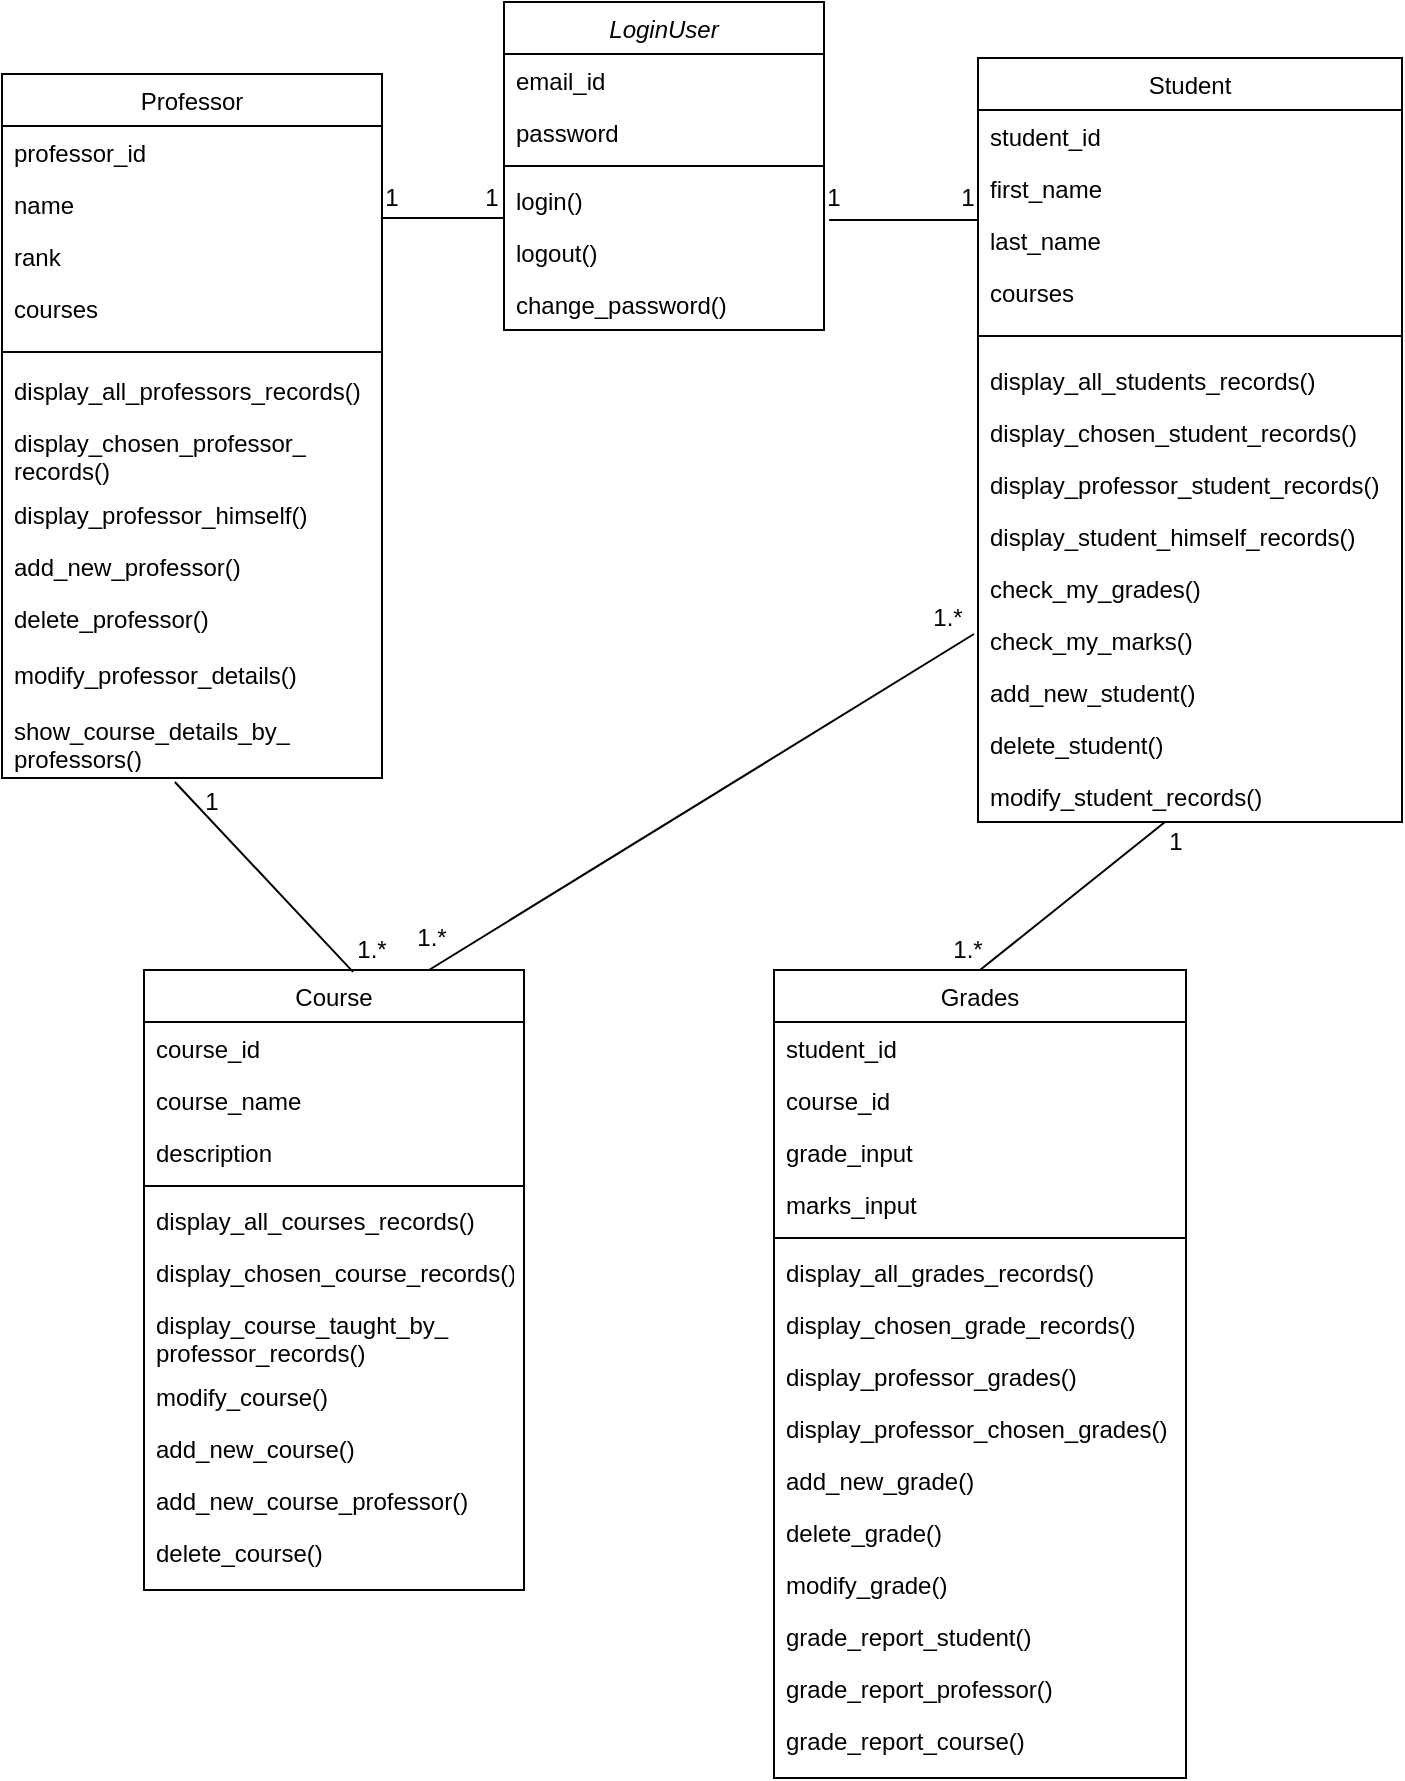 <mxfile version="26.1.1">
  <diagram id="C5RBs43oDa-KdzZeNtuy" name="Page-1">
    <mxGraphModel dx="1040" dy="675" grid="1" gridSize="10" guides="1" tooltips="1" connect="1" arrows="1" fold="1" page="1" pageScale="1" pageWidth="827" pageHeight="1169" math="0" shadow="0">
      <root>
        <mxCell id="WIyWlLk6GJQsqaUBKTNV-0" />
        <mxCell id="WIyWlLk6GJQsqaUBKTNV-1" parent="WIyWlLk6GJQsqaUBKTNV-0" />
        <mxCell id="zkfFHV4jXpPFQw0GAbJ--0" value="LoginUser" style="swimlane;fontStyle=2;align=center;verticalAlign=top;childLayout=stackLayout;horizontal=1;startSize=26;horizontalStack=0;resizeParent=1;resizeLast=0;collapsible=1;marginBottom=0;rounded=0;shadow=0;strokeWidth=1;" parent="WIyWlLk6GJQsqaUBKTNV-1" vertex="1">
          <mxGeometry x="271" y="92" width="160" height="164" as="geometry">
            <mxRectangle x="230" y="140" width="160" height="26" as="alternateBounds" />
          </mxGeometry>
        </mxCell>
        <mxCell id="zkfFHV4jXpPFQw0GAbJ--1" value="email_id" style="text;align=left;verticalAlign=top;spacingLeft=4;spacingRight=4;overflow=hidden;rotatable=0;points=[[0,0.5],[1,0.5]];portConstraint=eastwest;" parent="zkfFHV4jXpPFQw0GAbJ--0" vertex="1">
          <mxGeometry y="26" width="160" height="26" as="geometry" />
        </mxCell>
        <mxCell id="zkfFHV4jXpPFQw0GAbJ--3" value="password" style="text;align=left;verticalAlign=top;spacingLeft=4;spacingRight=4;overflow=hidden;rotatable=0;points=[[0,0.5],[1,0.5]];portConstraint=eastwest;rounded=0;shadow=0;html=0;" parent="zkfFHV4jXpPFQw0GAbJ--0" vertex="1">
          <mxGeometry y="52" width="160" height="26" as="geometry" />
        </mxCell>
        <mxCell id="zkfFHV4jXpPFQw0GAbJ--4" value="" style="line;html=1;strokeWidth=1;align=left;verticalAlign=middle;spacingTop=-1;spacingLeft=3;spacingRight=3;rotatable=0;labelPosition=right;points=[];portConstraint=eastwest;" parent="zkfFHV4jXpPFQw0GAbJ--0" vertex="1">
          <mxGeometry y="78" width="160" height="8" as="geometry" />
        </mxCell>
        <mxCell id="zkfFHV4jXpPFQw0GAbJ--5" value="login()" style="text;align=left;verticalAlign=top;spacingLeft=4;spacingRight=4;overflow=hidden;rotatable=0;points=[[0,0.5],[1,0.5]];portConstraint=eastwest;" parent="zkfFHV4jXpPFQw0GAbJ--0" vertex="1">
          <mxGeometry y="86" width="160" height="26" as="geometry" />
        </mxCell>
        <mxCell id="UYUyQUcr8Az2CRyEP-_d-6" value="logout()" style="text;align=left;verticalAlign=top;spacingLeft=4;spacingRight=4;overflow=hidden;rotatable=0;points=[[0,0.5],[1,0.5]];portConstraint=eastwest;" parent="zkfFHV4jXpPFQw0GAbJ--0" vertex="1">
          <mxGeometry y="112" width="160" height="26" as="geometry" />
        </mxCell>
        <mxCell id="UYUyQUcr8Az2CRyEP-_d-8" value="change_password()" style="text;align=left;verticalAlign=top;spacingLeft=4;spacingRight=4;overflow=hidden;rotatable=0;points=[[0,0.5],[1,0.5]];portConstraint=eastwest;" parent="zkfFHV4jXpPFQw0GAbJ--0" vertex="1">
          <mxGeometry y="138" width="160" height="26" as="geometry" />
        </mxCell>
        <mxCell id="zkfFHV4jXpPFQw0GAbJ--6" value="Course" style="swimlane;fontStyle=0;align=center;verticalAlign=top;childLayout=stackLayout;horizontal=1;startSize=26;horizontalStack=0;resizeParent=1;resizeLast=0;collapsible=1;marginBottom=0;rounded=0;shadow=0;strokeWidth=1;" parent="WIyWlLk6GJQsqaUBKTNV-1" vertex="1">
          <mxGeometry x="91" y="576" width="190" height="310" as="geometry">
            <mxRectangle x="130" y="380" width="160" height="26" as="alternateBounds" />
          </mxGeometry>
        </mxCell>
        <mxCell id="zkfFHV4jXpPFQw0GAbJ--7" value="course_id" style="text;align=left;verticalAlign=top;spacingLeft=4;spacingRight=4;overflow=hidden;rotatable=0;points=[[0,0.5],[1,0.5]];portConstraint=eastwest;" parent="zkfFHV4jXpPFQw0GAbJ--6" vertex="1">
          <mxGeometry y="26" width="190" height="26" as="geometry" />
        </mxCell>
        <mxCell id="zkfFHV4jXpPFQw0GAbJ--8" value="course_name" style="text;align=left;verticalAlign=top;spacingLeft=4;spacingRight=4;overflow=hidden;rotatable=1;points=[[0,0.5],[1,0.5]];portConstraint=eastwest;rounded=0;shadow=0;html=0;movable=1;resizable=1;deletable=1;editable=1;locked=0;connectable=1;" parent="zkfFHV4jXpPFQw0GAbJ--6" vertex="1">
          <mxGeometry y="52" width="190" height="26" as="geometry" />
        </mxCell>
        <mxCell id="UYUyQUcr8Az2CRyEP-_d-13" value="description" style="text;align=left;verticalAlign=top;spacingLeft=4;spacingRight=4;overflow=hidden;rotatable=1;points=[[0,0.5],[1,0.5]];portConstraint=eastwest;rounded=0;shadow=0;html=0;movable=1;resizable=1;deletable=1;editable=1;locked=0;connectable=1;" parent="zkfFHV4jXpPFQw0GAbJ--6" vertex="1">
          <mxGeometry y="78" width="190" height="26" as="geometry" />
        </mxCell>
        <mxCell id="zkfFHV4jXpPFQw0GAbJ--9" value="" style="line;html=1;strokeWidth=1;align=left;verticalAlign=middle;spacingTop=-1;spacingLeft=3;spacingRight=3;rotatable=0;labelPosition=right;points=[];portConstraint=eastwest;" parent="zkfFHV4jXpPFQw0GAbJ--6" vertex="1">
          <mxGeometry y="104" width="190" height="8" as="geometry" />
        </mxCell>
        <mxCell id="UYUyQUcr8Az2CRyEP-_d-14" value="display_all_courses_records()" style="text;align=left;verticalAlign=top;spacingLeft=4;spacingRight=4;overflow=hidden;rotatable=1;points=[[0,0.5],[1,0.5]];portConstraint=eastwest;rounded=0;shadow=0;html=0;movable=1;resizable=1;deletable=1;editable=1;locked=0;connectable=1;" parent="zkfFHV4jXpPFQw0GAbJ--6" vertex="1">
          <mxGeometry y="112" width="190" height="26" as="geometry" />
        </mxCell>
        <mxCell id="UYUyQUcr8Az2CRyEP-_d-15" value="display_chosen_course_records()" style="text;align=left;verticalAlign=top;spacingLeft=4;spacingRight=4;overflow=hidden;rotatable=1;points=[[0,0.5],[1,0.5]];portConstraint=eastwest;rounded=0;shadow=0;html=0;movable=1;resizable=1;deletable=1;editable=1;locked=0;connectable=1;" parent="zkfFHV4jXpPFQw0GAbJ--6" vertex="1">
          <mxGeometry y="138" width="190" height="26" as="geometry" />
        </mxCell>
        <mxCell id="UYUyQUcr8Az2CRyEP-_d-16" value="display_course_taught_by_&#xa;professor_records()" style="text;align=left;verticalAlign=top;spacingLeft=4;spacingRight=4;overflow=hidden;rotatable=1;points=[[0,0.5],[1,0.5]];portConstraint=eastwest;rounded=0;shadow=0;html=0;movable=1;resizable=1;deletable=1;editable=1;locked=0;connectable=1;" parent="zkfFHV4jXpPFQw0GAbJ--6" vertex="1">
          <mxGeometry y="164" width="190" height="36" as="geometry" />
        </mxCell>
        <mxCell id="zve-l8X1DtSreBqf8CiO-0" value="modify_course()" style="text;align=left;verticalAlign=top;spacingLeft=4;spacingRight=4;overflow=hidden;rotatable=1;points=[[0,0.5],[1,0.5]];portConstraint=eastwest;rounded=0;shadow=0;html=0;movable=1;resizable=1;deletable=1;editable=1;locked=0;connectable=1;" parent="zkfFHV4jXpPFQw0GAbJ--6" vertex="1">
          <mxGeometry y="200" width="190" height="26" as="geometry" />
        </mxCell>
        <mxCell id="zve-l8X1DtSreBqf8CiO-1" value="add_new_course()" style="text;align=left;verticalAlign=top;spacingLeft=4;spacingRight=4;overflow=hidden;rotatable=1;points=[[0,0.5],[1,0.5]];portConstraint=eastwest;rounded=0;shadow=0;html=0;movable=1;resizable=1;deletable=1;editable=1;locked=0;connectable=1;" parent="zkfFHV4jXpPFQw0GAbJ--6" vertex="1">
          <mxGeometry y="226" width="190" height="26" as="geometry" />
        </mxCell>
        <mxCell id="zve-l8X1DtSreBqf8CiO-2" value="add_new_course_professor()" style="text;align=left;verticalAlign=top;spacingLeft=4;spacingRight=4;overflow=hidden;rotatable=1;points=[[0,0.5],[1,0.5]];portConstraint=eastwest;rounded=0;shadow=0;html=0;movable=1;resizable=1;deletable=1;editable=1;locked=0;connectable=1;" parent="zkfFHV4jXpPFQw0GAbJ--6" vertex="1">
          <mxGeometry y="252" width="190" height="26" as="geometry" />
        </mxCell>
        <mxCell id="zve-l8X1DtSreBqf8CiO-3" value="delete_course()" style="text;align=left;verticalAlign=top;spacingLeft=4;spacingRight=4;overflow=hidden;rotatable=1;points=[[0,0.5],[1,0.5]];portConstraint=eastwest;rounded=0;shadow=0;html=0;movable=1;resizable=1;deletable=1;editable=1;locked=0;connectable=1;" parent="zkfFHV4jXpPFQw0GAbJ--6" vertex="1">
          <mxGeometry y="278" width="190" height="26" as="geometry" />
        </mxCell>
        <mxCell id="zkfFHV4jXpPFQw0GAbJ--13" value="Professor" style="swimlane;fontStyle=0;align=center;verticalAlign=top;childLayout=stackLayout;horizontal=1;startSize=26;horizontalStack=0;resizeParent=1;resizeLast=0;collapsible=1;marginBottom=0;rounded=0;shadow=0;strokeWidth=1;" parent="WIyWlLk6GJQsqaUBKTNV-1" vertex="1">
          <mxGeometry x="20" y="128" width="190" height="352" as="geometry">
            <mxRectangle x="340" y="380" width="170" height="26" as="alternateBounds" />
          </mxGeometry>
        </mxCell>
        <mxCell id="UYUyQUcr8Az2CRyEP-_d-26" value="professor_id" style="text;align=left;verticalAlign=top;spacingLeft=4;spacingRight=4;overflow=hidden;rotatable=0;points=[[0,0.5],[1,0.5]];portConstraint=eastwest;" parent="zkfFHV4jXpPFQw0GAbJ--13" vertex="1">
          <mxGeometry y="26" width="190" height="26" as="geometry" />
        </mxCell>
        <mxCell id="UYUyQUcr8Az2CRyEP-_d-27" value="name" style="text;align=left;verticalAlign=top;spacingLeft=4;spacingRight=4;overflow=hidden;rotatable=0;points=[[0,0.5],[1,0.5]];portConstraint=eastwest;" parent="zkfFHV4jXpPFQw0GAbJ--13" vertex="1">
          <mxGeometry y="52" width="190" height="26" as="geometry" />
        </mxCell>
        <mxCell id="UYUyQUcr8Az2CRyEP-_d-28" value="rank" style="text;align=left;verticalAlign=top;spacingLeft=4;spacingRight=4;overflow=hidden;rotatable=0;points=[[0,0.5],[1,0.5]];portConstraint=eastwest;" parent="zkfFHV4jXpPFQw0GAbJ--13" vertex="1">
          <mxGeometry y="78" width="190" height="26" as="geometry" />
        </mxCell>
        <mxCell id="UYUyQUcr8Az2CRyEP-_d-29" value="courses" style="text;align=left;verticalAlign=top;spacingLeft=4;spacingRight=4;overflow=hidden;rotatable=0;points=[[0,0.5],[1,0.5]];portConstraint=eastwest;" parent="zkfFHV4jXpPFQw0GAbJ--13" vertex="1">
          <mxGeometry y="104" width="190" height="26" as="geometry" />
        </mxCell>
        <mxCell id="zkfFHV4jXpPFQw0GAbJ--15" value="" style="line;html=1;strokeWidth=1;align=left;verticalAlign=middle;spacingTop=-1;spacingLeft=3;spacingRight=3;rotatable=0;labelPosition=right;points=[];portConstraint=eastwest;" parent="zkfFHV4jXpPFQw0GAbJ--13" vertex="1">
          <mxGeometry y="130" width="190" height="18" as="geometry" />
        </mxCell>
        <mxCell id="UYUyQUcr8Az2CRyEP-_d-11" value="display_all_professors_records()" style="text;align=left;verticalAlign=top;spacingLeft=4;spacingRight=4;overflow=hidden;rotatable=0;points=[[0,0.5],[1,0.5]];portConstraint=eastwest;whiteSpace=wrap;spacingBottom=4;spacingTop=-3;" parent="zkfFHV4jXpPFQw0GAbJ--13" vertex="1">
          <mxGeometry y="148" width="190" height="26" as="geometry" />
        </mxCell>
        <mxCell id="UYUyQUcr8Az2CRyEP-_d-31" value="display_chosen_professor_&#xa;records()" style="text;align=left;verticalAlign=top;spacingLeft=4;spacingRight=4;overflow=hidden;rotatable=0;points=[[0,0.5],[1,0.5]];portConstraint=eastwest;whiteSpace=wrap;spacingBottom=4;spacingTop=-3;" parent="zkfFHV4jXpPFQw0GAbJ--13" vertex="1">
          <mxGeometry y="174" width="190" height="36" as="geometry" />
        </mxCell>
        <mxCell id="UYUyQUcr8Az2CRyEP-_d-32" value="display_professor_himself()" style="text;align=left;verticalAlign=top;spacingLeft=4;spacingRight=4;overflow=hidden;rotatable=0;points=[[0,0.5],[1,0.5]];portConstraint=eastwest;whiteSpace=wrap;spacingBottom=4;spacingTop=-3;" parent="zkfFHV4jXpPFQw0GAbJ--13" vertex="1">
          <mxGeometry y="210" width="190" height="26" as="geometry" />
        </mxCell>
        <mxCell id="UYUyQUcr8Az2CRyEP-_d-33" value="add_new_professor()" style="text;align=left;verticalAlign=top;spacingLeft=4;spacingRight=4;overflow=hidden;rotatable=0;points=[[0,0.5],[1,0.5]];portConstraint=eastwest;whiteSpace=wrap;spacingBottom=4;spacingTop=-3;" parent="zkfFHV4jXpPFQw0GAbJ--13" vertex="1">
          <mxGeometry y="236" width="190" height="26" as="geometry" />
        </mxCell>
        <mxCell id="UYUyQUcr8Az2CRyEP-_d-34" value="delete_professor()" style="text;align=left;verticalAlign=top;spacingLeft=4;spacingRight=4;overflow=hidden;rotatable=0;points=[[0,0.5],[1,0.5]];portConstraint=eastwest;whiteSpace=wrap;spacingBottom=4;spacingTop=-3;" parent="zkfFHV4jXpPFQw0GAbJ--13" vertex="1">
          <mxGeometry y="262" width="190" height="28" as="geometry" />
        </mxCell>
        <mxCell id="zve-l8X1DtSreBqf8CiO-8" value="modify_professor_details()" style="text;align=left;verticalAlign=top;spacingLeft=4;spacingRight=4;overflow=hidden;rotatable=0;points=[[0,0.5],[1,0.5]];portConstraint=eastwest;whiteSpace=wrap;spacingBottom=4;spacingTop=-3;" parent="zkfFHV4jXpPFQw0GAbJ--13" vertex="1">
          <mxGeometry y="290" width="190" height="28" as="geometry" />
        </mxCell>
        <mxCell id="zve-l8X1DtSreBqf8CiO-9" value="show_course_details_by_&#xa;professors()" style="text;align=left;verticalAlign=top;spacingLeft=4;spacingRight=4;overflow=hidden;rotatable=0;points=[[0,0.5],[1,0.5]];portConstraint=eastwest;whiteSpace=wrap;spacingBottom=4;spacingTop=-3;" parent="zkfFHV4jXpPFQw0GAbJ--13" vertex="1">
          <mxGeometry y="318" width="190" height="32" as="geometry" />
        </mxCell>
        <mxCell id="zkfFHV4jXpPFQw0GAbJ--17" value="Student" style="swimlane;fontStyle=0;align=center;verticalAlign=top;childLayout=stackLayout;horizontal=1;startSize=26;horizontalStack=0;resizeParent=1;resizeLast=0;collapsible=1;marginBottom=0;rounded=0;shadow=0;strokeWidth=1;" parent="WIyWlLk6GJQsqaUBKTNV-1" vertex="1">
          <mxGeometry x="508" y="120" width="212" height="382" as="geometry">
            <mxRectangle x="550" y="140" width="160" height="26" as="alternateBounds" />
          </mxGeometry>
        </mxCell>
        <mxCell id="zkfFHV4jXpPFQw0GAbJ--18" value="student_id" style="text;align=left;verticalAlign=top;spacingLeft=4;spacingRight=4;overflow=hidden;rotatable=0;points=[[0,0.5],[1,0.5]];portConstraint=eastwest;" parent="zkfFHV4jXpPFQw0GAbJ--17" vertex="1">
          <mxGeometry y="26" width="212" height="26" as="geometry" />
        </mxCell>
        <mxCell id="zkfFHV4jXpPFQw0GAbJ--19" value="first_name" style="text;align=left;verticalAlign=top;spacingLeft=4;spacingRight=4;overflow=hidden;rotatable=0;points=[[0,0.5],[1,0.5]];portConstraint=eastwest;rounded=0;shadow=0;html=0;" parent="zkfFHV4jXpPFQw0GAbJ--17" vertex="1">
          <mxGeometry y="52" width="212" height="26" as="geometry" />
        </mxCell>
        <mxCell id="zkfFHV4jXpPFQw0GAbJ--20" value="last_name" style="text;align=left;verticalAlign=top;spacingLeft=4;spacingRight=4;overflow=hidden;rotatable=0;points=[[0,0.5],[1,0.5]];portConstraint=eastwest;rounded=0;shadow=0;html=0;" parent="zkfFHV4jXpPFQw0GAbJ--17" vertex="1">
          <mxGeometry y="78" width="212" height="26" as="geometry" />
        </mxCell>
        <mxCell id="zkfFHV4jXpPFQw0GAbJ--21" value="courses" style="text;align=left;verticalAlign=top;spacingLeft=4;spacingRight=4;overflow=hidden;rotatable=0;points=[[0,0.5],[1,0.5]];portConstraint=eastwest;rounded=0;shadow=0;html=0;" parent="zkfFHV4jXpPFQw0GAbJ--17" vertex="1">
          <mxGeometry y="104" width="212" height="26" as="geometry" />
        </mxCell>
        <mxCell id="zkfFHV4jXpPFQw0GAbJ--23" value="" style="line;html=1;strokeWidth=1;align=left;verticalAlign=middle;spacingTop=-1;spacingLeft=3;spacingRight=3;rotatable=0;labelPosition=right;points=[];portConstraint=eastwest;" parent="zkfFHV4jXpPFQw0GAbJ--17" vertex="1">
          <mxGeometry y="130" width="212" height="18" as="geometry" />
        </mxCell>
        <mxCell id="UYUyQUcr8Az2CRyEP-_d-21" value="display_all_students_records()" style="text;align=left;verticalAlign=top;spacingLeft=4;spacingRight=4;overflow=hidden;rotatable=0;points=[[0,0.5],[1,0.5]];portConstraint=eastwest;" parent="zkfFHV4jXpPFQw0GAbJ--17" vertex="1">
          <mxGeometry y="148" width="212" height="26" as="geometry" />
        </mxCell>
        <mxCell id="UYUyQUcr8Az2CRyEP-_d-22" value="display_chosen_student_records()" style="text;align=left;verticalAlign=top;spacingLeft=4;spacingRight=4;overflow=hidden;rotatable=0;points=[[0,0.5],[1,0.5]];portConstraint=eastwest;" parent="zkfFHV4jXpPFQw0GAbJ--17" vertex="1">
          <mxGeometry y="174" width="212" height="26" as="geometry" />
        </mxCell>
        <mxCell id="UYUyQUcr8Az2CRyEP-_d-23" value="display_professor_student_records()" style="text;align=left;verticalAlign=top;spacingLeft=4;spacingRight=4;overflow=hidden;rotatable=0;points=[[0,0.5],[1,0.5]];portConstraint=eastwest;" parent="zkfFHV4jXpPFQw0GAbJ--17" vertex="1">
          <mxGeometry y="200" width="212" height="26" as="geometry" />
        </mxCell>
        <mxCell id="UYUyQUcr8Az2CRyEP-_d-24" value="display_student_himself_records()" style="text;align=left;verticalAlign=top;spacingLeft=4;spacingRight=4;overflow=hidden;rotatable=0;points=[[0,0.5],[1,0.5]];portConstraint=eastwest;" parent="zkfFHV4jXpPFQw0GAbJ--17" vertex="1">
          <mxGeometry y="226" width="212" height="26" as="geometry" />
        </mxCell>
        <mxCell id="UYUyQUcr8Az2CRyEP-_d-25" value="check_my_grades()" style="text;align=left;verticalAlign=top;spacingLeft=4;spacingRight=4;overflow=hidden;rotatable=0;points=[[0,0.5],[1,0.5]];portConstraint=eastwest;" parent="zkfFHV4jXpPFQw0GAbJ--17" vertex="1">
          <mxGeometry y="252" width="212" height="26" as="geometry" />
        </mxCell>
        <mxCell id="zve-l8X1DtSreBqf8CiO-4" value="check_my_marks()" style="text;align=left;verticalAlign=top;spacingLeft=4;spacingRight=4;overflow=hidden;rotatable=0;points=[[0,0.5],[1,0.5]];portConstraint=eastwest;" parent="zkfFHV4jXpPFQw0GAbJ--17" vertex="1">
          <mxGeometry y="278" width="212" height="26" as="geometry" />
        </mxCell>
        <mxCell id="zve-l8X1DtSreBqf8CiO-5" value="add_new_student()" style="text;align=left;verticalAlign=top;spacingLeft=4;spacingRight=4;overflow=hidden;rotatable=0;points=[[0,0.5],[1,0.5]];portConstraint=eastwest;" parent="zkfFHV4jXpPFQw0GAbJ--17" vertex="1">
          <mxGeometry y="304" width="212" height="26" as="geometry" />
        </mxCell>
        <mxCell id="zve-l8X1DtSreBqf8CiO-6" value="delete_student()" style="text;align=left;verticalAlign=top;spacingLeft=4;spacingRight=4;overflow=hidden;rotatable=0;points=[[0,0.5],[1,0.5]];portConstraint=eastwest;" parent="zkfFHV4jXpPFQw0GAbJ--17" vertex="1">
          <mxGeometry y="330" width="212" height="26" as="geometry" />
        </mxCell>
        <mxCell id="zve-l8X1DtSreBqf8CiO-7" value="modify_student_records()" style="text;align=left;verticalAlign=top;spacingLeft=4;spacingRight=4;overflow=hidden;rotatable=0;points=[[0,0.5],[1,0.5]];portConstraint=eastwest;" parent="zkfFHV4jXpPFQw0GAbJ--17" vertex="1">
          <mxGeometry y="356" width="212" height="26" as="geometry" />
        </mxCell>
        <mxCell id="UYUyQUcr8Az2CRyEP-_d-0" value="Grades" style="swimlane;fontStyle=0;align=center;verticalAlign=top;childLayout=stackLayout;horizontal=1;startSize=26;horizontalStack=0;resizeParent=1;resizeLast=0;collapsible=1;marginBottom=0;rounded=0;shadow=0;strokeWidth=1;" parent="WIyWlLk6GJQsqaUBKTNV-1" vertex="1">
          <mxGeometry x="406" y="576" width="206" height="404" as="geometry">
            <mxRectangle x="130" y="380" width="160" height="26" as="alternateBounds" />
          </mxGeometry>
        </mxCell>
        <mxCell id="UYUyQUcr8Az2CRyEP-_d-1" value="student_id" style="text;align=left;verticalAlign=top;spacingLeft=4;spacingRight=4;overflow=hidden;rotatable=0;points=[[0,0.5],[1,0.5]];portConstraint=eastwest;" parent="UYUyQUcr8Az2CRyEP-_d-0" vertex="1">
          <mxGeometry y="26" width="206" height="26" as="geometry" />
        </mxCell>
        <mxCell id="UYUyQUcr8Az2CRyEP-_d-2" value="course_id" style="text;align=left;verticalAlign=top;spacingLeft=4;spacingRight=4;overflow=hidden;rotatable=0;points=[[0,0.5],[1,0.5]];portConstraint=eastwest;rounded=0;shadow=0;html=0;" parent="UYUyQUcr8Az2CRyEP-_d-0" vertex="1">
          <mxGeometry y="52" width="206" height="26" as="geometry" />
        </mxCell>
        <mxCell id="UYUyQUcr8Az2CRyEP-_d-17" value="grade_input" style="text;align=left;verticalAlign=top;spacingLeft=4;spacingRight=4;overflow=hidden;rotatable=0;points=[[0,0.5],[1,0.5]];portConstraint=eastwest;rounded=0;shadow=0;html=0;" parent="UYUyQUcr8Az2CRyEP-_d-0" vertex="1">
          <mxGeometry y="78" width="206" height="26" as="geometry" />
        </mxCell>
        <mxCell id="zve-l8X1DtSreBqf8CiO-10" value="marks_input" style="text;align=left;verticalAlign=top;spacingLeft=4;spacingRight=4;overflow=hidden;rotatable=0;points=[[0,0.5],[1,0.5]];portConstraint=eastwest;rounded=0;shadow=0;html=0;" parent="UYUyQUcr8Az2CRyEP-_d-0" vertex="1">
          <mxGeometry y="104" width="206" height="26" as="geometry" />
        </mxCell>
        <mxCell id="UYUyQUcr8Az2CRyEP-_d-3" value="" style="line;html=1;strokeWidth=1;align=left;verticalAlign=middle;spacingTop=-1;spacingLeft=3;spacingRight=3;rotatable=0;labelPosition=right;points=[];portConstraint=eastwest;" parent="UYUyQUcr8Az2CRyEP-_d-0" vertex="1">
          <mxGeometry y="130" width="206" height="8" as="geometry" />
        </mxCell>
        <mxCell id="UYUyQUcr8Az2CRyEP-_d-5" value="display_all_grades_records()" style="text;align=left;verticalAlign=top;spacingLeft=4;spacingRight=4;overflow=hidden;rotatable=0;points=[[0,0.5],[1,0.5]];portConstraint=eastwest;" parent="UYUyQUcr8Az2CRyEP-_d-0" vertex="1">
          <mxGeometry y="138" width="206" height="26" as="geometry" />
        </mxCell>
        <mxCell id="UYUyQUcr8Az2CRyEP-_d-18" value="display_chosen_grade_records()" style="text;align=left;verticalAlign=top;spacingLeft=4;spacingRight=4;overflow=hidden;rotatable=0;points=[[0,0.5],[1,0.5]];portConstraint=eastwest;" parent="UYUyQUcr8Az2CRyEP-_d-0" vertex="1">
          <mxGeometry y="164" width="206" height="26" as="geometry" />
        </mxCell>
        <mxCell id="UYUyQUcr8Az2CRyEP-_d-20" value="display_professor_grades()" style="text;align=left;verticalAlign=top;spacingLeft=4;spacingRight=4;overflow=hidden;rotatable=0;points=[[0,0.5],[1,0.5]];portConstraint=eastwest;" parent="UYUyQUcr8Az2CRyEP-_d-0" vertex="1">
          <mxGeometry y="190" width="206" height="26" as="geometry" />
        </mxCell>
        <mxCell id="UYUyQUcr8Az2CRyEP-_d-19" value="display_professor_chosen_grades()" style="text;align=left;verticalAlign=top;spacingLeft=4;spacingRight=4;overflow=hidden;rotatable=0;points=[[0,0.5],[1,0.5]];portConstraint=eastwest;" parent="UYUyQUcr8Az2CRyEP-_d-0" vertex="1">
          <mxGeometry y="216" width="206" height="26" as="geometry" />
        </mxCell>
        <mxCell id="zve-l8X1DtSreBqf8CiO-11" value="add_new_grade()" style="text;align=left;verticalAlign=top;spacingLeft=4;spacingRight=4;overflow=hidden;rotatable=0;points=[[0,0.5],[1,0.5]];portConstraint=eastwest;" parent="UYUyQUcr8Az2CRyEP-_d-0" vertex="1">
          <mxGeometry y="242" width="206" height="26" as="geometry" />
        </mxCell>
        <mxCell id="zve-l8X1DtSreBqf8CiO-12" value="delete_grade()" style="text;align=left;verticalAlign=top;spacingLeft=4;spacingRight=4;overflow=hidden;rotatable=0;points=[[0,0.5],[1,0.5]];portConstraint=eastwest;" parent="UYUyQUcr8Az2CRyEP-_d-0" vertex="1">
          <mxGeometry y="268" width="206" height="26" as="geometry" />
        </mxCell>
        <mxCell id="zve-l8X1DtSreBqf8CiO-13" value="modify_grade()" style="text;align=left;verticalAlign=top;spacingLeft=4;spacingRight=4;overflow=hidden;rotatable=0;points=[[0,0.5],[1,0.5]];portConstraint=eastwest;" parent="UYUyQUcr8Az2CRyEP-_d-0" vertex="1">
          <mxGeometry y="294" width="206" height="26" as="geometry" />
        </mxCell>
        <mxCell id="zve-l8X1DtSreBqf8CiO-14" value="grade_report_student()" style="text;align=left;verticalAlign=top;spacingLeft=4;spacingRight=4;overflow=hidden;rotatable=0;points=[[0,0.5],[1,0.5]];portConstraint=eastwest;" parent="UYUyQUcr8Az2CRyEP-_d-0" vertex="1">
          <mxGeometry y="320" width="206" height="26" as="geometry" />
        </mxCell>
        <mxCell id="zve-l8X1DtSreBqf8CiO-15" value="grade_report_professor()" style="text;align=left;verticalAlign=top;spacingLeft=4;spacingRight=4;overflow=hidden;rotatable=0;points=[[0,0.5],[1,0.5]];portConstraint=eastwest;" parent="UYUyQUcr8Az2CRyEP-_d-0" vertex="1">
          <mxGeometry y="346" width="206" height="26" as="geometry" />
        </mxCell>
        <mxCell id="zve-l8X1DtSreBqf8CiO-16" value="grade_report_course()" style="text;align=left;verticalAlign=top;spacingLeft=4;spacingRight=4;overflow=hidden;rotatable=0;points=[[0,0.5],[1,0.5]];portConstraint=eastwest;" parent="UYUyQUcr8Az2CRyEP-_d-0" vertex="1">
          <mxGeometry y="372" width="206" height="26" as="geometry" />
        </mxCell>
        <mxCell id="zve-l8X1DtSreBqf8CiO-17" value="" style="endArrow=none;html=1;rounded=0;exitX=0.997;exitY=0.769;exitDx=0;exitDy=0;exitPerimeter=0;" parent="WIyWlLk6GJQsqaUBKTNV-1" source="UYUyQUcr8Az2CRyEP-_d-27" edge="1">
          <mxGeometry width="50" height="50" relative="1" as="geometry">
            <mxPoint x="221" y="250" as="sourcePoint" />
            <mxPoint x="271" y="200" as="targetPoint" />
          </mxGeometry>
        </mxCell>
        <mxCell id="zve-l8X1DtSreBqf8CiO-18" value="1" style="text;html=1;align=center;verticalAlign=middle;whiteSpace=wrap;rounded=0;" parent="WIyWlLk6GJQsqaUBKTNV-1" vertex="1">
          <mxGeometry x="210" y="180" width="10" height="20" as="geometry" />
        </mxCell>
        <mxCell id="zve-l8X1DtSreBqf8CiO-19" value="1" style="text;html=1;align=center;verticalAlign=middle;whiteSpace=wrap;rounded=0;" parent="WIyWlLk6GJQsqaUBKTNV-1" vertex="1">
          <mxGeometry x="260" y="180" width="10" height="20" as="geometry" />
        </mxCell>
        <mxCell id="zve-l8X1DtSreBqf8CiO-20" value="" style="endArrow=none;html=1;rounded=0;exitX=1.016;exitY=0.885;exitDx=0;exitDy=0;exitPerimeter=0;" parent="WIyWlLk6GJQsqaUBKTNV-1" source="zkfFHV4jXpPFQw0GAbJ--5" edge="1">
          <mxGeometry width="50" height="50" relative="1" as="geometry">
            <mxPoint x="446" y="199" as="sourcePoint" />
            <mxPoint x="508" y="201" as="targetPoint" />
          </mxGeometry>
        </mxCell>
        <mxCell id="zve-l8X1DtSreBqf8CiO-21" value="1" style="text;html=1;align=center;verticalAlign=middle;whiteSpace=wrap;rounded=0;" parent="WIyWlLk6GJQsqaUBKTNV-1" vertex="1">
          <mxGeometry x="431" y="180" width="10" height="20" as="geometry" />
        </mxCell>
        <mxCell id="zve-l8X1DtSreBqf8CiO-22" value="1" style="text;html=1;align=center;verticalAlign=middle;whiteSpace=wrap;rounded=0;" parent="WIyWlLk6GJQsqaUBKTNV-1" vertex="1">
          <mxGeometry x="498" y="180" width="10" height="20" as="geometry" />
        </mxCell>
        <mxCell id="zve-l8X1DtSreBqf8CiO-23" value="" style="endArrow=none;html=1;rounded=0;exitX=0.455;exitY=1.125;exitDx=0;exitDy=0;exitPerimeter=0;entryX=0.55;entryY=0.003;entryDx=0;entryDy=0;entryPerimeter=0;" parent="WIyWlLk6GJQsqaUBKTNV-1" source="zve-l8X1DtSreBqf8CiO-9" target="zkfFHV4jXpPFQw0GAbJ--6" edge="1">
          <mxGeometry width="50" height="50" relative="1" as="geometry">
            <mxPoint x="130" y="502" as="sourcePoint" />
            <mxPoint x="200" y="570" as="targetPoint" />
          </mxGeometry>
        </mxCell>
        <mxCell id="zve-l8X1DtSreBqf8CiO-25" value="" style="endArrow=none;html=1;rounded=0;exitX=0.5;exitY=0;exitDx=0;exitDy=0;entryX=0.441;entryY=1;entryDx=0;entryDy=0;entryPerimeter=0;" parent="WIyWlLk6GJQsqaUBKTNV-1" source="UYUyQUcr8Az2CRyEP-_d-0" target="zve-l8X1DtSreBqf8CiO-7" edge="1">
          <mxGeometry width="50" height="50" relative="1" as="geometry">
            <mxPoint x="441" y="540" as="sourcePoint" />
            <mxPoint x="515" y="540" as="targetPoint" />
          </mxGeometry>
        </mxCell>
        <mxCell id="zve-l8X1DtSreBqf8CiO-26" value="1" style="text;html=1;align=center;verticalAlign=middle;whiteSpace=wrap;rounded=0;" parent="WIyWlLk6GJQsqaUBKTNV-1" vertex="1">
          <mxGeometry x="120" y="482" width="10" height="20" as="geometry" />
        </mxCell>
        <mxCell id="zve-l8X1DtSreBqf8CiO-27" value="1.*" style="text;html=1;align=center;verticalAlign=middle;whiteSpace=wrap;rounded=0;" parent="WIyWlLk6GJQsqaUBKTNV-1" vertex="1">
          <mxGeometry x="200" y="556" width="10" height="20" as="geometry" />
        </mxCell>
        <mxCell id="zve-l8X1DtSreBqf8CiO-28" value="1" style="text;html=1;align=center;verticalAlign=middle;whiteSpace=wrap;rounded=0;" parent="WIyWlLk6GJQsqaUBKTNV-1" vertex="1">
          <mxGeometry x="602" y="502" width="10" height="20" as="geometry" />
        </mxCell>
        <mxCell id="zve-l8X1DtSreBqf8CiO-30" value="1.*" style="text;html=1;align=center;verticalAlign=middle;whiteSpace=wrap;rounded=0;" parent="WIyWlLk6GJQsqaUBKTNV-1" vertex="1">
          <mxGeometry x="498" y="556" width="10" height="20" as="geometry" />
        </mxCell>
        <mxCell id="mbIwVur3Ddk1E-0gnufb-0" value="" style="endArrow=none;html=1;rounded=0;exitX=0.75;exitY=0;exitDx=0;exitDy=0;entryX=0.441;entryY=1;entryDx=0;entryDy=0;entryPerimeter=0;" edge="1" parent="WIyWlLk6GJQsqaUBKTNV-1" source="zkfFHV4jXpPFQw0GAbJ--6">
          <mxGeometry width="50" height="50" relative="1" as="geometry">
            <mxPoint x="414" y="482" as="sourcePoint" />
            <mxPoint x="506" y="408" as="targetPoint" />
          </mxGeometry>
        </mxCell>
        <mxCell id="mbIwVur3Ddk1E-0gnufb-1" value="1.*" style="text;html=1;align=center;verticalAlign=middle;whiteSpace=wrap;rounded=0;" vertex="1" parent="WIyWlLk6GJQsqaUBKTNV-1">
          <mxGeometry x="230" y="550" width="10" height="20" as="geometry" />
        </mxCell>
        <mxCell id="mbIwVur3Ddk1E-0gnufb-3" value="1.*" style="text;html=1;align=center;verticalAlign=middle;whiteSpace=wrap;rounded=0;" vertex="1" parent="WIyWlLk6GJQsqaUBKTNV-1">
          <mxGeometry x="488" y="390" width="10" height="20" as="geometry" />
        </mxCell>
      </root>
    </mxGraphModel>
  </diagram>
</mxfile>
